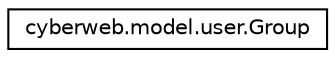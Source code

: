 digraph G
{
  edge [fontname="Helvetica",fontsize="10",labelfontname="Helvetica",labelfontsize="10"];
  node [fontname="Helvetica",fontsize="10",shape=record];
  rankdir="LR";
  Node1 [label="cyberweb.model.user.Group",height=0.2,width=0.4,color="black", fillcolor="white", style="filled",URL="$classcyberweb_1_1model_1_1user_1_1_group.html"];
}
